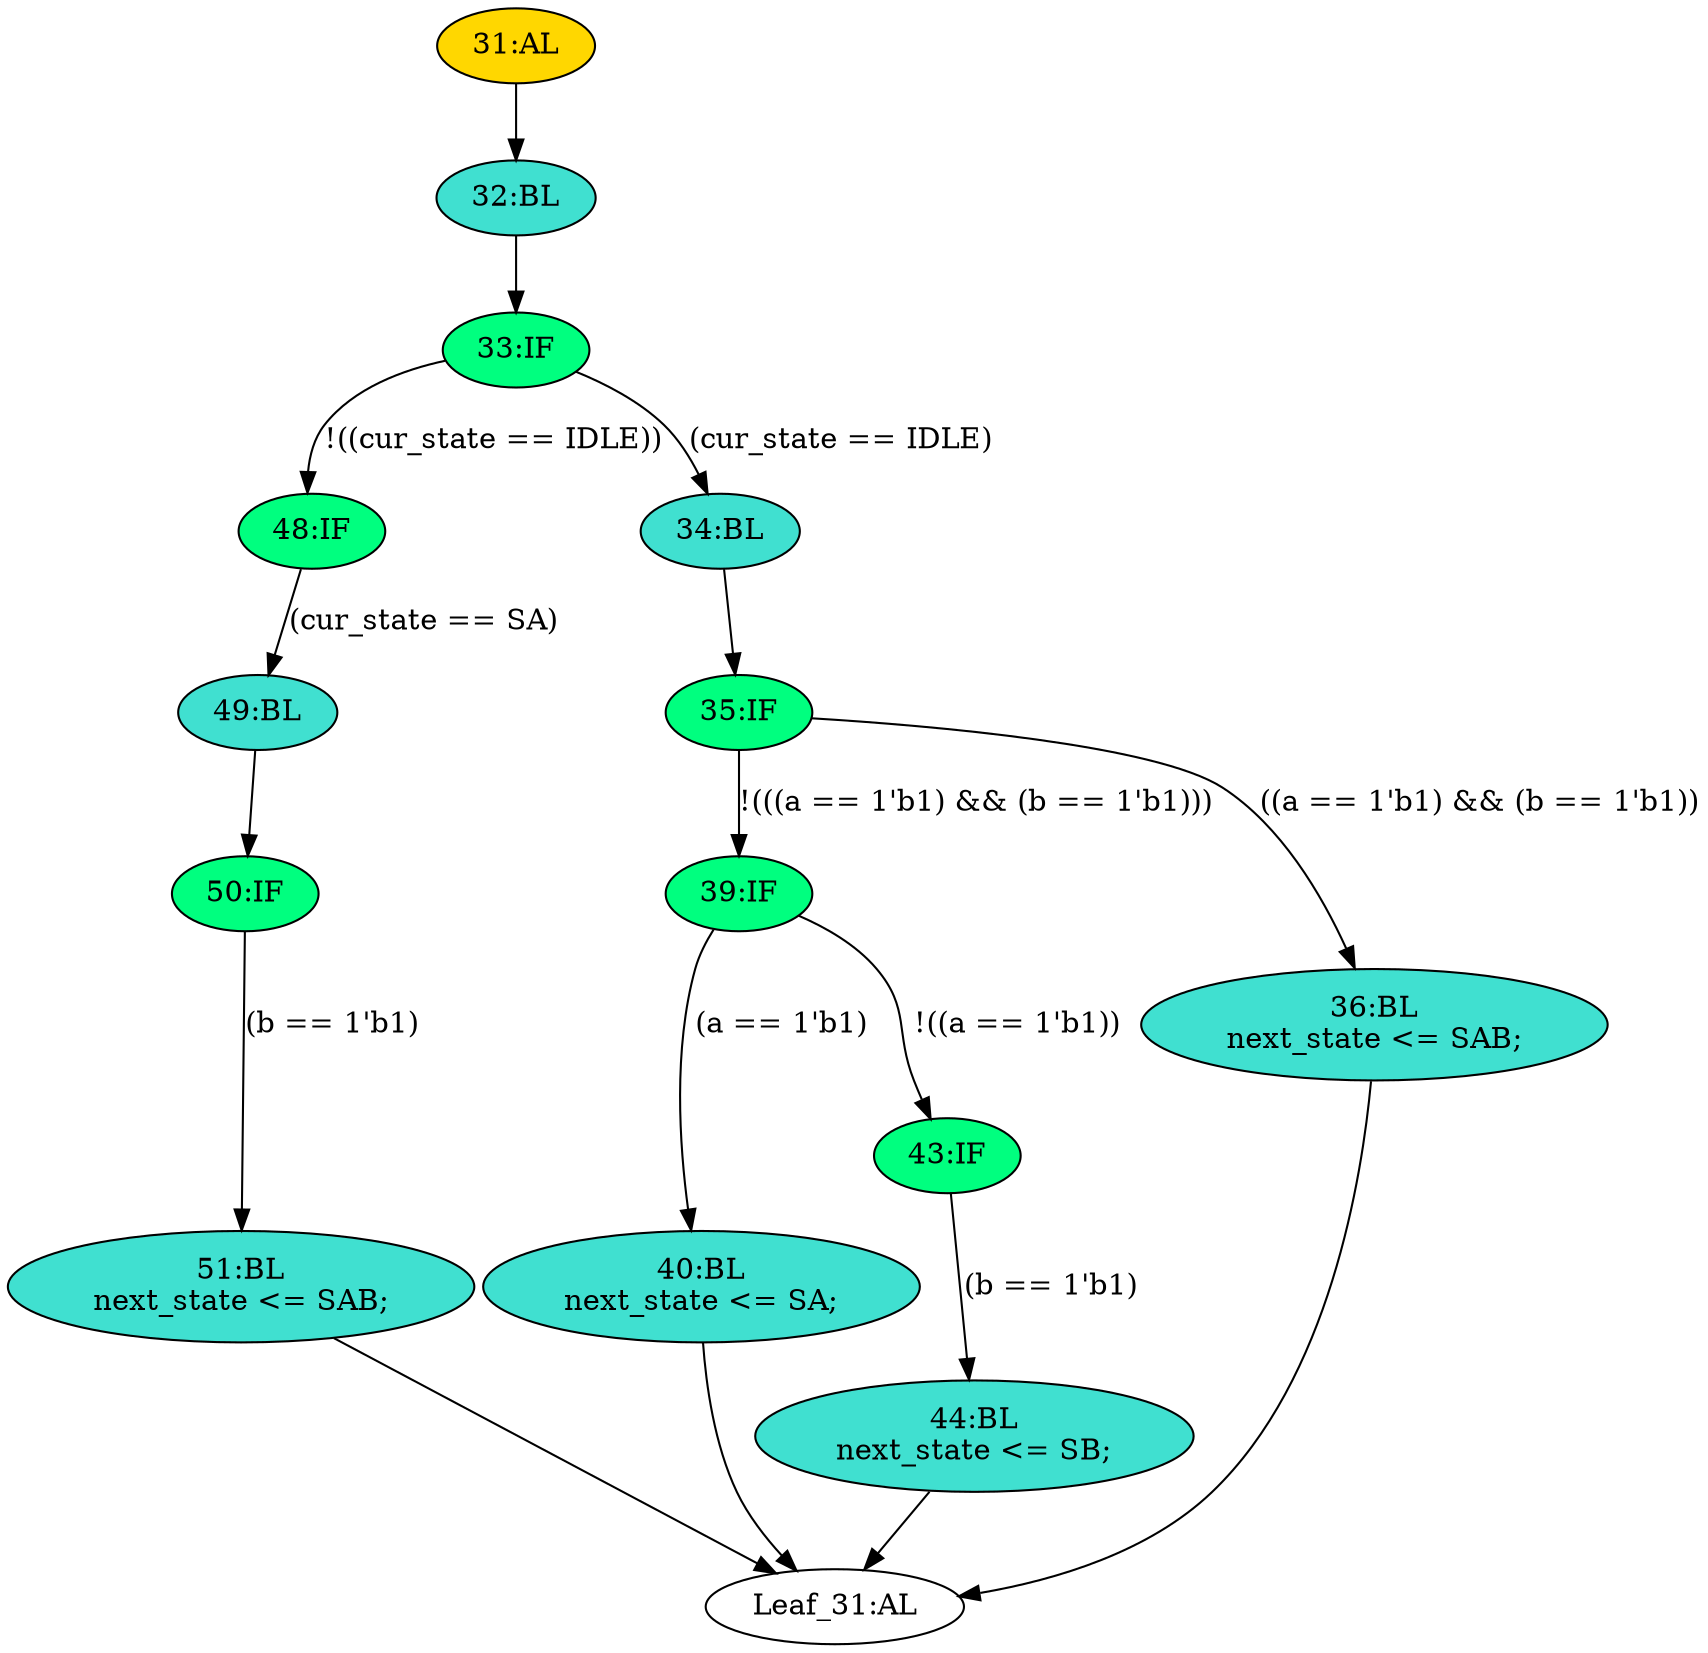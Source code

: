 strict digraph "" {
	node [label="\N"];
	"40:BL"	[ast="<pyverilog.vparser.ast.Block object at 0x7ff6bf898750>",
		fillcolor=turquoise,
		label="40:BL
next_state <= SA;",
		statements="[<pyverilog.vparser.ast.NonblockingSubstitution object at 0x7ff6bfd6ba10>]",
		style=filled,
		typ=Block];
	"Leaf_31:AL"	[def_var="['next_state']",
		label="Leaf_31:AL"];
	"40:BL" -> "Leaf_31:AL"	[cond="[]",
		lineno=None];
	"48:IF"	[ast="<pyverilog.vparser.ast.IfStatement object at 0x7ff6bf898790>",
		fillcolor=springgreen,
		label="48:IF",
		statements="[]",
		style=filled,
		typ=IfStatement];
	"49:BL"	[ast="<pyverilog.vparser.ast.Block object at 0x7ff6bf898850>",
		fillcolor=turquoise,
		label="49:BL",
		statements="[]",
		style=filled,
		typ=Block];
	"48:IF" -> "49:BL"	[cond="['cur_state', 'SA']",
		label="(cur_state == SA)",
		lineno=48];
	"44:BL"	[ast="<pyverilog.vparser.ast.Block object at 0x7ff6bf898d50>",
		fillcolor=turquoise,
		label="44:BL
next_state <= SB;",
		statements="[<pyverilog.vparser.ast.NonblockingSubstitution object at 0x7ff6bf898c10>]",
		style=filled,
		typ=Block];
	"44:BL" -> "Leaf_31:AL"	[cond="[]",
		lineno=None];
	"50:IF"	[ast="<pyverilog.vparser.ast.IfStatement object at 0x7ff6bf898890>",
		fillcolor=springgreen,
		label="50:IF",
		statements="[]",
		style=filled,
		typ=IfStatement];
	"51:BL"	[ast="<pyverilog.vparser.ast.Block object at 0x7ff6bf8988d0>",
		fillcolor=turquoise,
		label="51:BL
next_state <= SAB;",
		statements="[<pyverilog.vparser.ast.NonblockingSubstitution object at 0x7ff6bf898910>]",
		style=filled,
		typ=Block];
	"50:IF" -> "51:BL"	[cond="['b']",
		label="(b == 1'b1)",
		lineno=50];
	"31:AL"	[ast="<pyverilog.vparser.ast.Always object at 0x7ff6bf88b5d0>",
		clk_sens=False,
		fillcolor=gold,
		label="31:AL",
		sens="['cur_state', 'a', 'b']",
		statements="[]",
		style=filled,
		typ=Always,
		use_var="['a', 'cur_state', 'IDLE', 'b', 'SA']"];
	"32:BL"	[ast="<pyverilog.vparser.ast.Block object at 0x7ff6bf88b550>",
		fillcolor=turquoise,
		label="32:BL",
		statements="[]",
		style=filled,
		typ=Block];
	"31:AL" -> "32:BL"	[cond="[]",
		lineno=None];
	"43:IF"	[ast="<pyverilog.vparser.ast.IfStatement object at 0x7ff6bf898e10>",
		fillcolor=springgreen,
		label="43:IF",
		statements="[]",
		style=filled,
		typ=IfStatement];
	"43:IF" -> "44:BL"	[cond="['b']",
		label="(b == 1'b1)",
		lineno=43];
	"33:IF"	[ast="<pyverilog.vparser.ast.IfStatement object at 0x7ff6bf88b1d0>",
		fillcolor=springgreen,
		label="33:IF",
		statements="[]",
		style=filled,
		typ=IfStatement];
	"33:IF" -> "48:IF"	[cond="['cur_state', 'IDLE']",
		label="!((cur_state == IDLE))",
		lineno=33];
	"34:BL"	[ast="<pyverilog.vparser.ast.Block object at 0x7ff6bf88b210>",
		fillcolor=turquoise,
		label="34:BL",
		statements="[]",
		style=filled,
		typ=Block];
	"33:IF" -> "34:BL"	[cond="['cur_state', 'IDLE']",
		label="(cur_state == IDLE)",
		lineno=33];
	"32:BL" -> "33:IF"	[cond="[]",
		lineno=None];
	"39:IF"	[ast="<pyverilog.vparser.ast.IfStatement object at 0x7ff6bf898dd0>",
		fillcolor=springgreen,
		label="39:IF",
		statements="[]",
		style=filled,
		typ=IfStatement];
	"39:IF" -> "40:BL"	[cond="['a']",
		label="(a == 1'b1)",
		lineno=39];
	"39:IF" -> "43:IF"	[cond="['a']",
		label="!((a == 1'b1))",
		lineno=39];
	"35:IF"	[ast="<pyverilog.vparser.ast.IfStatement object at 0x7ff6bf88b250>",
		fillcolor=springgreen,
		label="35:IF",
		statements="[]",
		style=filled,
		typ=IfStatement];
	"34:BL" -> "35:IF"	[cond="[]",
		lineno=None];
	"36:BL"	[ast="<pyverilog.vparser.ast.Block object at 0x7ff6bf88b150>",
		fillcolor=turquoise,
		label="36:BL
next_state <= SAB;",
		statements="[<pyverilog.vparser.ast.NonblockingSubstitution object at 0x7ff6bf898fd0>]",
		style=filled,
		typ=Block];
	"36:BL" -> "Leaf_31:AL"	[cond="[]",
		lineno=None];
	"35:IF" -> "39:IF"	[cond="['a', 'b']",
		label="!(((a == 1'b1) && (b == 1'b1)))",
		lineno=35];
	"35:IF" -> "36:BL"	[cond="['a', 'b']",
		label="((a == 1'b1) && (b == 1'b1))",
		lineno=35];
	"49:BL" -> "50:IF"	[cond="[]",
		lineno=None];
	"51:BL" -> "Leaf_31:AL"	[cond="[]",
		lineno=None];
}
